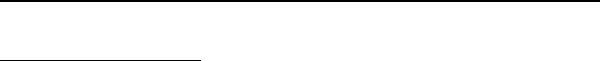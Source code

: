 size(300,300);

path p=(0,0)--(1,0);
picture object;
draw(object,scale(100)*p);

add(object);
add(object,(0,-10)); // Adds truesize object to currentpicture

